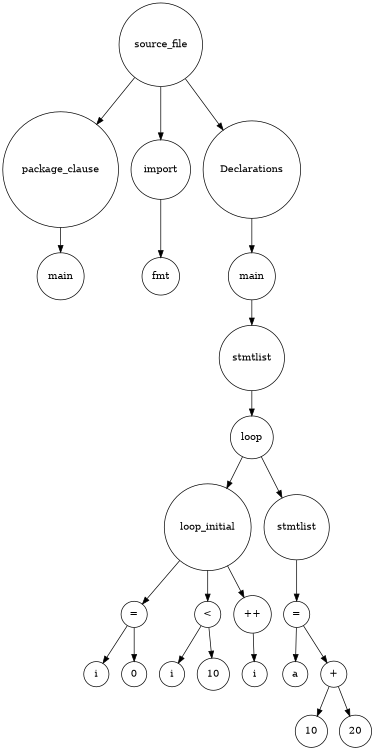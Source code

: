 digraph finite_state_machine {ordering=out;rankdir=UD;size="8,5";node [shape = circle];
1 [label="main"];
2 [label="package_clause"];
2->1;
3 [label="fmt"];
4 [label="import"];
4->3;
5 [label="main"];
6 [label="i"];
7 [label="0"];
8 [label="="];
8->6;
8->7;
9 [label="i"];
10 [label="10"];
11 [label="<"];
11->9;
11->10;
12 [label="i"];
13 [label="++"];
13->12;
14 [label="loop_initial"];
14->8;
14->11;
14->13;
15 [label="a"];
16 [label="10"];
17 [label="20"];
18 [label="+"];
18->16;
18->17;
19 [label="="];
19->15;
19->18;
20 [label="stmtlist"];
20->19;
21 [label="loop"];
21->14;
21->20;
22 [label="stmtlist"];
22->21;
5->22;
23 [label="Declarations"];
23->5;
24 [label="source_file"];
24->2;
24->4;
24->23;
}